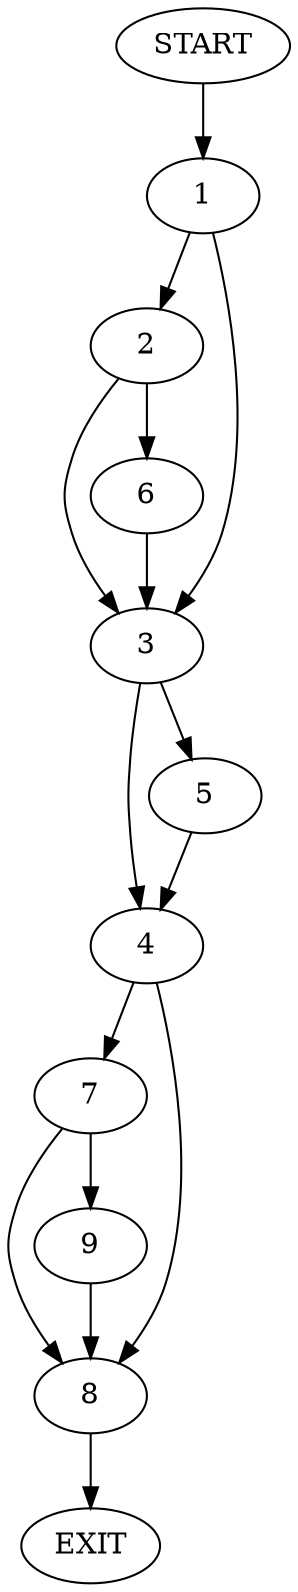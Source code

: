 digraph {
0 [label="START"]
10 [label="EXIT"]
0 -> 1
1 -> 2
1 -> 3
3 -> 4
3 -> 5
2 -> 6
2 -> 3
6 -> 3
5 -> 4
4 -> 7
4 -> 8
8 -> 10
7 -> 9
7 -> 8
9 -> 8
}
